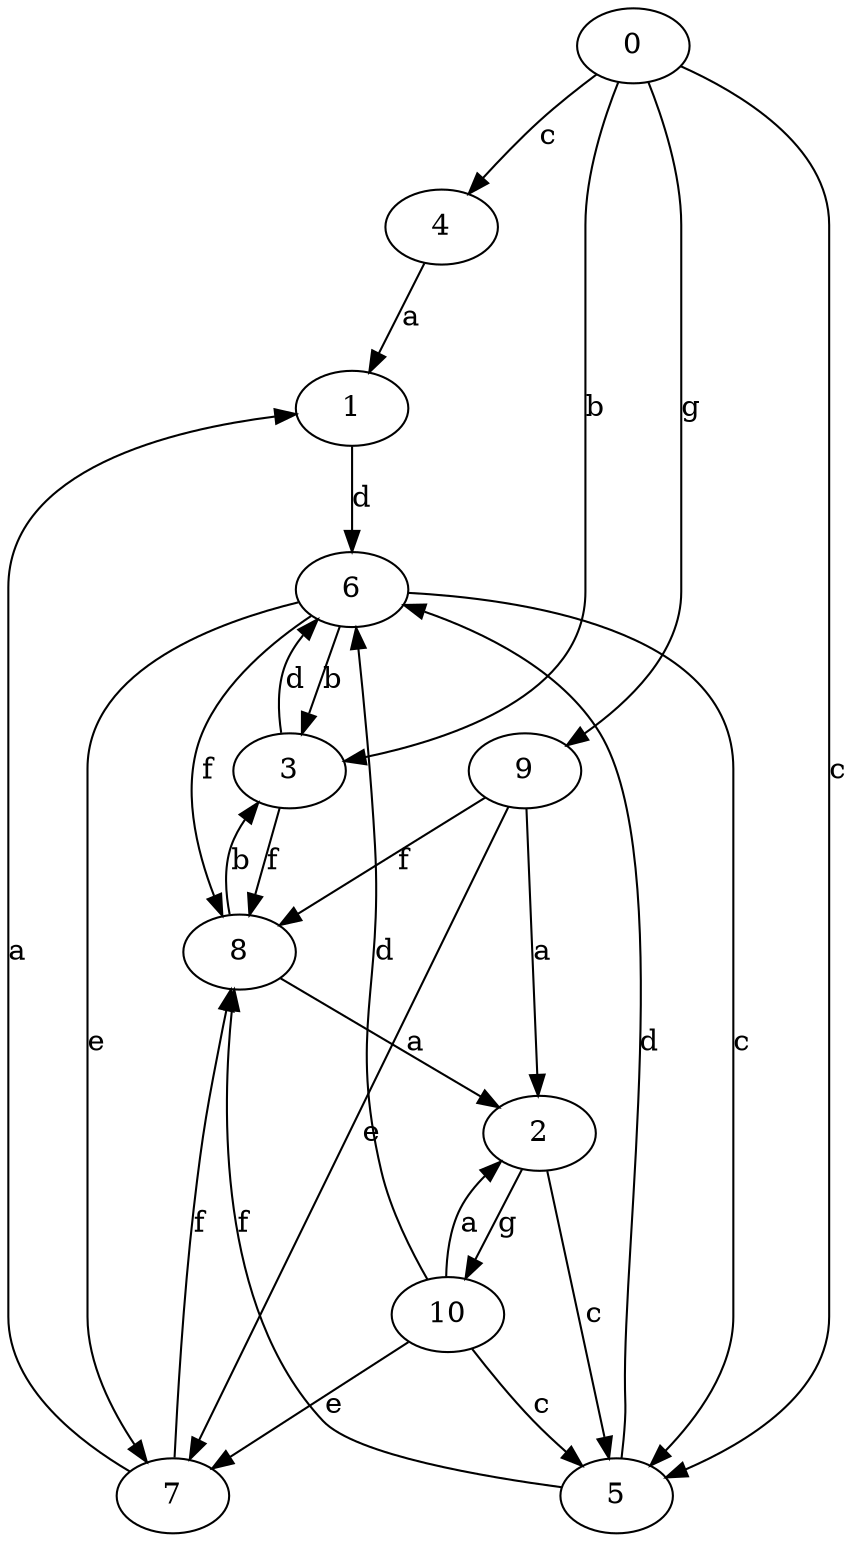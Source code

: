 strict digraph  {
1;
2;
3;
4;
5;
6;
7;
0;
8;
9;
10;
1 -> 6  [label=d];
2 -> 5  [label=c];
2 -> 10  [label=g];
3 -> 6  [label=d];
3 -> 8  [label=f];
4 -> 1  [label=a];
5 -> 6  [label=d];
5 -> 8  [label=f];
6 -> 3  [label=b];
6 -> 5  [label=c];
6 -> 7  [label=e];
6 -> 8  [label=f];
7 -> 1  [label=a];
7 -> 8  [label=f];
0 -> 3  [label=b];
0 -> 4  [label=c];
0 -> 5  [label=c];
0 -> 9  [label=g];
8 -> 2  [label=a];
8 -> 3  [label=b];
9 -> 2  [label=a];
9 -> 7  [label=e];
9 -> 8  [label=f];
10 -> 2  [label=a];
10 -> 5  [label=c];
10 -> 6  [label=d];
10 -> 7  [label=e];
}
